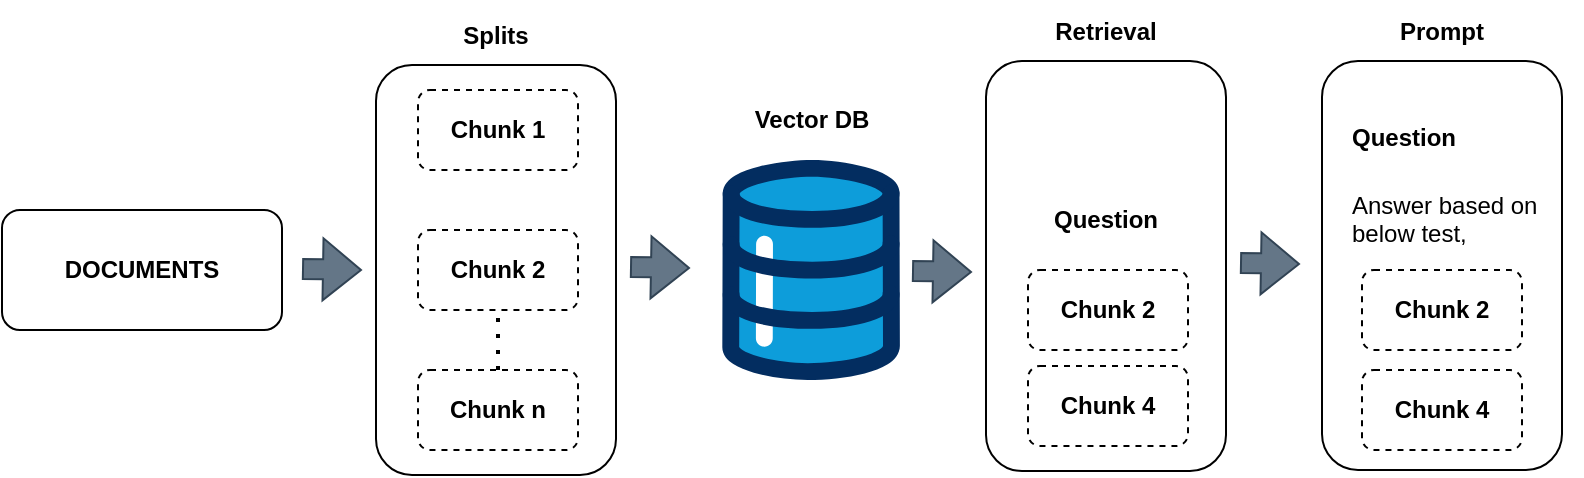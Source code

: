<mxfile version="22.1.3" type="device">
  <diagram name="Page-1" id="wcRcBWHPYW87H2cKEx-a">
    <mxGraphModel dx="954" dy="515" grid="1" gridSize="10" guides="1" tooltips="1" connect="1" arrows="1" fold="1" page="1" pageScale="1" pageWidth="827" pageHeight="1169" math="0" shadow="0">
      <root>
        <mxCell id="0" />
        <mxCell id="1" parent="0" />
        <mxCell id="TtxNaFNIFFfouLJvDYgc-2" value="&lt;b&gt;DOCUMENTS&lt;/b&gt;" style="rounded=1;whiteSpace=wrap;html=1;" vertex="1" parent="1">
          <mxGeometry x="20" y="220" width="140" height="60" as="geometry" />
        </mxCell>
        <mxCell id="TtxNaFNIFFfouLJvDYgc-3" value="" style="rounded=1;whiteSpace=wrap;html=1;" vertex="1" parent="1">
          <mxGeometry x="207" y="147.5" width="120" height="205" as="geometry" />
        </mxCell>
        <mxCell id="TtxNaFNIFFfouLJvDYgc-4" value="&lt;b&gt;Chunk 1&lt;/b&gt;" style="rounded=1;whiteSpace=wrap;html=1;dashed=1;" vertex="1" parent="1">
          <mxGeometry x="228" y="160" width="80" height="40" as="geometry" />
        </mxCell>
        <mxCell id="TtxNaFNIFFfouLJvDYgc-5" value="&lt;b&gt;Chunk 2&lt;/b&gt;" style="rounded=1;whiteSpace=wrap;html=1;dashed=1;" vertex="1" parent="1">
          <mxGeometry x="228" y="230" width="80" height="40" as="geometry" />
        </mxCell>
        <mxCell id="TtxNaFNIFFfouLJvDYgc-6" value="&lt;b&gt;Chunk n&lt;/b&gt;" style="rounded=1;whiteSpace=wrap;html=1;dashed=1;" vertex="1" parent="1">
          <mxGeometry x="228" y="300" width="80" height="40" as="geometry" />
        </mxCell>
        <mxCell id="TtxNaFNIFFfouLJvDYgc-7" value="" style="endArrow=none;dashed=1;html=1;dashPattern=1 3;strokeWidth=2;rounded=0;exitX=0.5;exitY=0;exitDx=0;exitDy=0;entryX=0.5;entryY=1;entryDx=0;entryDy=0;" edge="1" parent="1" source="TtxNaFNIFFfouLJvDYgc-6" target="TtxNaFNIFFfouLJvDYgc-5">
          <mxGeometry width="50" height="50" relative="1" as="geometry">
            <mxPoint x="440" y="320" as="sourcePoint" />
            <mxPoint x="440" y="280" as="targetPoint" />
          </mxGeometry>
        </mxCell>
        <mxCell id="TtxNaFNIFFfouLJvDYgc-8" value="&lt;b&gt;Splits&lt;/b&gt;" style="text;html=1;strokeColor=none;fillColor=none;align=center;verticalAlign=middle;whiteSpace=wrap;rounded=0;" vertex="1" parent="1">
          <mxGeometry x="237" y="117.5" width="60" height="30" as="geometry" />
        </mxCell>
        <mxCell id="TtxNaFNIFFfouLJvDYgc-9" value="" style="shape=flexArrow;endArrow=classic;html=1;rounded=0;fillColor=#647687;strokeColor=#314354;" edge="1" parent="1">
          <mxGeometry width="50" height="50" relative="1" as="geometry">
            <mxPoint x="170" y="249.5" as="sourcePoint" />
            <mxPoint x="200" y="250" as="targetPoint" />
          </mxGeometry>
        </mxCell>
        <mxCell id="TtxNaFNIFFfouLJvDYgc-12" value="" style="shape=flexArrow;endArrow=classic;html=1;rounded=0;fillColor=#647687;strokeColor=#314354;" edge="1" parent="1">
          <mxGeometry width="50" height="50" relative="1" as="geometry">
            <mxPoint x="334" y="248.5" as="sourcePoint" />
            <mxPoint x="364" y="249" as="targetPoint" />
          </mxGeometry>
        </mxCell>
        <mxCell id="TtxNaFNIFFfouLJvDYgc-13" value="" style="verticalLabelPosition=bottom;aspect=fixed;html=1;shape=mxgraph.salesforce.data;" vertex="1" parent="1">
          <mxGeometry x="380" y="195" width="89.1" height="110" as="geometry" />
        </mxCell>
        <mxCell id="TtxNaFNIFFfouLJvDYgc-14" value="&lt;b&gt;Vector DB&lt;/b&gt;" style="text;html=1;strokeColor=none;fillColor=none;align=center;verticalAlign=middle;whiteSpace=wrap;rounded=0;" vertex="1" parent="1">
          <mxGeometry x="394.55" y="160" width="60" height="30" as="geometry" />
        </mxCell>
        <mxCell id="TtxNaFNIFFfouLJvDYgc-15" value="" style="shape=flexArrow;endArrow=classic;html=1;rounded=0;fillColor=#647687;strokeColor=#314354;" edge="1" parent="1">
          <mxGeometry width="50" height="50" relative="1" as="geometry">
            <mxPoint x="475" y="250.5" as="sourcePoint" />
            <mxPoint x="505" y="251" as="targetPoint" />
          </mxGeometry>
        </mxCell>
        <mxCell id="TtxNaFNIFFfouLJvDYgc-16" value="" style="rounded=1;whiteSpace=wrap;html=1;" vertex="1" parent="1">
          <mxGeometry x="512" y="145.5" width="120" height="205" as="geometry" />
        </mxCell>
        <mxCell id="TtxNaFNIFFfouLJvDYgc-18" value="&lt;b&gt;Chunk 2&lt;/b&gt;" style="rounded=1;whiteSpace=wrap;html=1;dashed=1;" vertex="1" parent="1">
          <mxGeometry x="533" y="250" width="80" height="40" as="geometry" />
        </mxCell>
        <mxCell id="TtxNaFNIFFfouLJvDYgc-19" value="&lt;b&gt;Chunk 4&lt;/b&gt;" style="rounded=1;whiteSpace=wrap;html=1;dashed=1;" vertex="1" parent="1">
          <mxGeometry x="533" y="298" width="80" height="40" as="geometry" />
        </mxCell>
        <mxCell id="TtxNaFNIFFfouLJvDYgc-21" value="&lt;b&gt;Retrieval&lt;/b&gt;" style="text;html=1;strokeColor=none;fillColor=none;align=center;verticalAlign=middle;whiteSpace=wrap;rounded=0;" vertex="1" parent="1">
          <mxGeometry x="542" y="115.5" width="60" height="30" as="geometry" />
        </mxCell>
        <mxCell id="TtxNaFNIFFfouLJvDYgc-22" value="" style="shape=flexArrow;endArrow=classic;html=1;rounded=0;fillColor=#647687;strokeColor=#314354;" edge="1" parent="1">
          <mxGeometry width="50" height="50" relative="1" as="geometry">
            <mxPoint x="639" y="246.5" as="sourcePoint" />
            <mxPoint x="669" y="247" as="targetPoint" />
          </mxGeometry>
        </mxCell>
        <mxCell id="TtxNaFNIFFfouLJvDYgc-23" value="&lt;b&gt;Question&lt;/b&gt;" style="text;html=1;strokeColor=none;fillColor=none;align=center;verticalAlign=middle;whiteSpace=wrap;rounded=0;" vertex="1" parent="1">
          <mxGeometry x="542" y="210" width="60" height="30" as="geometry" />
        </mxCell>
        <mxCell id="TtxNaFNIFFfouLJvDYgc-24" value="" style="rounded=1;whiteSpace=wrap;html=1;" vertex="1" parent="1">
          <mxGeometry x="680" y="145.5" width="120" height="204.5" as="geometry" />
        </mxCell>
        <mxCell id="TtxNaFNIFFfouLJvDYgc-25" value="&lt;b&gt;Prompt&lt;/b&gt;" style="text;html=1;strokeColor=none;fillColor=none;align=center;verticalAlign=middle;whiteSpace=wrap;rounded=0;" vertex="1" parent="1">
          <mxGeometry x="710" y="115.5" width="60" height="30" as="geometry" />
        </mxCell>
        <mxCell id="TtxNaFNIFFfouLJvDYgc-26" value="&lt;h1&gt;&lt;font style=&quot;font-size: 12px;&quot;&gt;Question&lt;/font&gt;&lt;/h1&gt;&lt;p&gt;&lt;font style=&quot;font-size: 12px;&quot;&gt;Answer based on below test,&lt;/font&gt;&lt;/p&gt;" style="text;html=1;strokeColor=none;fillColor=none;spacing=5;spacingTop=-20;whiteSpace=wrap;overflow=hidden;rounded=0;" vertex="1" parent="1">
          <mxGeometry x="690" y="160" width="120" height="80" as="geometry" />
        </mxCell>
        <mxCell id="TtxNaFNIFFfouLJvDYgc-27" value="&lt;b&gt;Chunk 2&lt;/b&gt;" style="rounded=1;whiteSpace=wrap;html=1;dashed=1;" vertex="1" parent="1">
          <mxGeometry x="700" y="250" width="80" height="40" as="geometry" />
        </mxCell>
        <mxCell id="TtxNaFNIFFfouLJvDYgc-28" value="&lt;b&gt;Chunk 4&lt;/b&gt;" style="rounded=1;whiteSpace=wrap;html=1;dashed=1;" vertex="1" parent="1">
          <mxGeometry x="700" y="300" width="80" height="40" as="geometry" />
        </mxCell>
      </root>
    </mxGraphModel>
  </diagram>
</mxfile>
